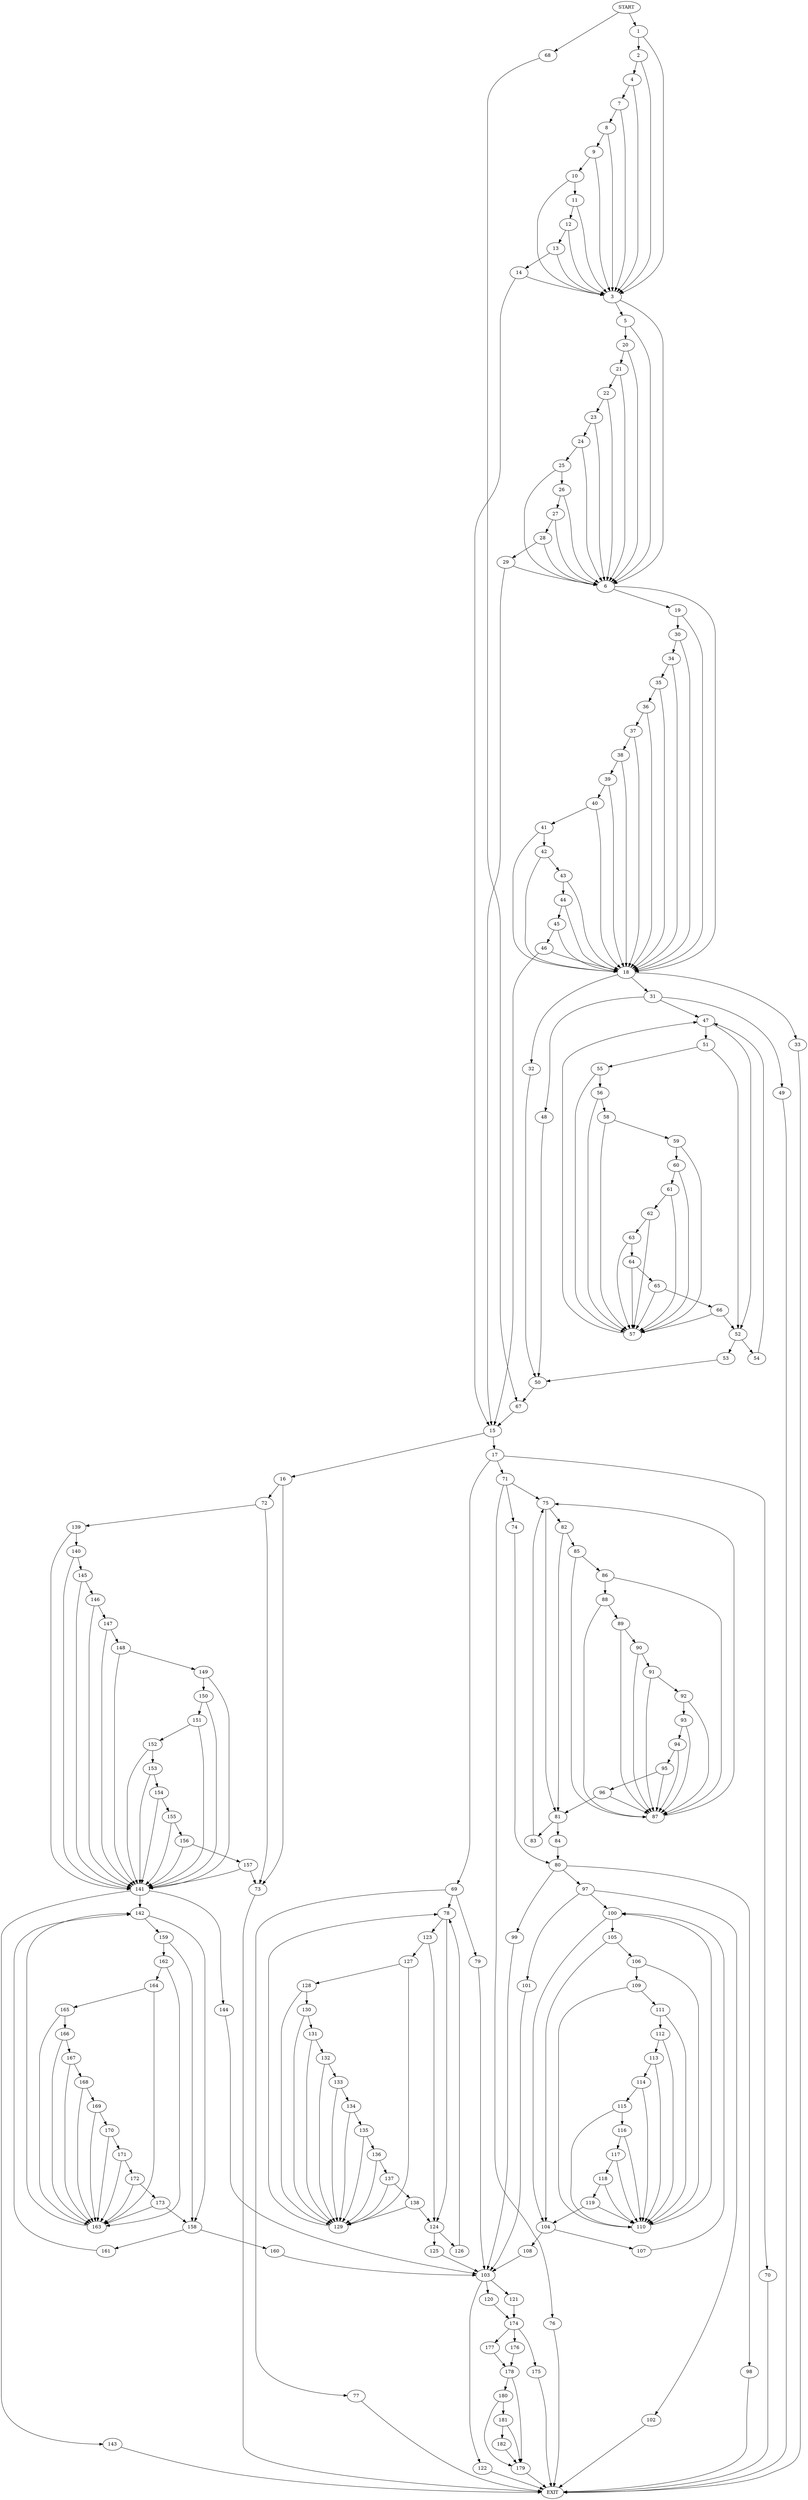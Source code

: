 digraph {
0 [label="START"];
1;
2;
3;
4;
5;
6;
7;
8;
9;
10;
11;
12;
13;
14;
15;
16;
17;
18;
19;
20;
21;
22;
23;
24;
25;
26;
27;
28;
29;
30;
31;
32;
33;
34;
35;
36;
37;
38;
39;
40;
41;
42;
43;
44;
45;
46;
47;
48;
49;
50;
51;
52;
53;
54;
55;
56;
57;
58;
59;
60;
61;
62;
63;
64;
65;
66;
67;
68;
69;
70;
71;
72;
73;
74;
75;
76;
77;
78;
79;
80;
81;
82;
83;
84;
85;
86;
87;
88;
89;
90;
91;
92;
93;
94;
95;
96;
97;
98;
99;
100;
101;
102;
103;
104;
105;
106;
107;
108;
109;
110;
111;
112;
113;
114;
115;
116;
117;
118;
119;
120;
121;
122;
123;
124;
125;
126;
127;
128;
129;
130;
131;
132;
133;
134;
135;
136;
137;
138;
139;
140;
141;
142;
143;
144;
145;
146;
147;
148;
149;
150;
151;
152;
153;
154;
155;
156;
157;
158;
159;
160;
161;
162;
163;
164;
165;
166;
167;
168;
169;
170;
171;
172;
173;
174;
175;
176;
177;
178;
179;
180;
181;
182;
183 [label="EXIT"];
0 -> 1;
1 -> 2;
1 -> 3;
2 -> 4;
2 -> 3;
3 -> 5;
3 -> 6;
4 -> 7;
4 -> 3;
7 -> 8;
7 -> 3;
8 -> 9;
8 -> 3;
9 -> 10;
9 -> 3;
10 -> 11;
10 -> 3;
11 -> 12;
11 -> 3;
12 -> 13;
12 -> 3;
13 -> 14;
13 -> 3;
14 -> 15;
14 -> 3;
15 -> 16;
15 -> 17;
6 -> 18;
6 -> 19;
5 -> 6;
5 -> 20;
20 -> 6;
20 -> 21;
21 -> 6;
21 -> 22;
22 -> 6;
22 -> 23;
23 -> 6;
23 -> 24;
24 -> 6;
24 -> 25;
25 -> 6;
25 -> 26;
26 -> 6;
26 -> 27;
27 -> 28;
27 -> 6;
28 -> 6;
28 -> 29;
29 -> 15;
29 -> 6;
19 -> 30;
19 -> 18;
18 -> 31;
18 -> 32;
18 -> 33;
30 -> 34;
30 -> 18;
34 -> 35;
34 -> 18;
35 -> 18;
35 -> 36;
36 -> 18;
36 -> 37;
37 -> 18;
37 -> 38;
38 -> 39;
38 -> 18;
39 -> 18;
39 -> 40;
40 -> 41;
40 -> 18;
41 -> 42;
41 -> 18;
42 -> 18;
42 -> 43;
43 -> 18;
43 -> 44;
44 -> 18;
44 -> 45;
45 -> 18;
45 -> 46;
46 -> 15;
46 -> 18;
33 -> 183;
31 -> 47;
31 -> 48;
31 -> 49;
32 -> 50;
47 -> 51;
47 -> 52;
48 -> 50;
49 -> 183;
52 -> 53;
52 -> 54;
51 -> 55;
51 -> 52;
55 -> 56;
55 -> 57;
56 -> 58;
56 -> 57;
57 -> 47;
58 -> 57;
58 -> 59;
59 -> 57;
59 -> 60;
60 -> 61;
60 -> 57;
61 -> 62;
61 -> 57;
62 -> 63;
62 -> 57;
63 -> 64;
63 -> 57;
64 -> 65;
64 -> 57;
65 -> 66;
65 -> 57;
66 -> 52;
66 -> 57;
54 -> 47;
53 -> 50;
50 -> 67;
67 -> 15;
0 -> 68;
68 -> 67;
17 -> 69;
17 -> 70;
17 -> 71;
16 -> 72;
16 -> 73;
70 -> 183;
71 -> 74;
71 -> 75;
71 -> 76;
69 -> 77;
69 -> 78;
69 -> 79;
74 -> 80;
76 -> 183;
75 -> 81;
75 -> 82;
81 -> 83;
81 -> 84;
82 -> 81;
82 -> 85;
85 -> 86;
85 -> 87;
86 -> 88;
86 -> 87;
87 -> 75;
88 -> 87;
88 -> 89;
89 -> 90;
89 -> 87;
90 -> 87;
90 -> 91;
91 -> 92;
91 -> 87;
92 -> 93;
92 -> 87;
93 -> 94;
93 -> 87;
94 -> 95;
94 -> 87;
95 -> 96;
95 -> 87;
96 -> 81;
96 -> 87;
84 -> 80;
83 -> 75;
80 -> 97;
80 -> 98;
80 -> 99;
97 -> 100;
97 -> 101;
97 -> 102;
99 -> 103;
98 -> 183;
100 -> 104;
100 -> 105;
102 -> 183;
101 -> 103;
105 -> 104;
105 -> 106;
104 -> 107;
104 -> 108;
106 -> 109;
106 -> 110;
110 -> 100;
109 -> 111;
109 -> 110;
111 -> 112;
111 -> 110;
112 -> 110;
112 -> 113;
113 -> 114;
113 -> 110;
114 -> 110;
114 -> 115;
115 -> 116;
115 -> 110;
116 -> 110;
116 -> 117;
117 -> 118;
117 -> 110;
118 -> 110;
118 -> 119;
119 -> 104;
119 -> 110;
108 -> 103;
107 -> 100;
103 -> 120;
103 -> 121;
103 -> 122;
79 -> 103;
78 -> 123;
78 -> 124;
77 -> 183;
124 -> 125;
124 -> 126;
123 -> 127;
123 -> 124;
127 -> 128;
127 -> 129;
128 -> 129;
128 -> 130;
129 -> 78;
130 -> 129;
130 -> 131;
131 -> 132;
131 -> 129;
132 -> 133;
132 -> 129;
133 -> 134;
133 -> 129;
134 -> 129;
134 -> 135;
135 -> 136;
135 -> 129;
136 -> 137;
136 -> 129;
137 -> 129;
137 -> 138;
138 -> 124;
138 -> 129;
126 -> 78;
125 -> 103;
73 -> 183;
72 -> 139;
72 -> 73;
139 -> 140;
139 -> 141;
141 -> 142;
141 -> 143;
141 -> 144;
140 -> 141;
140 -> 145;
145 -> 146;
145 -> 141;
146 -> 141;
146 -> 147;
147 -> 148;
147 -> 141;
148 -> 141;
148 -> 149;
149 -> 150;
149 -> 141;
150 -> 141;
150 -> 151;
151 -> 141;
151 -> 152;
152 -> 153;
152 -> 141;
153 -> 141;
153 -> 154;
154 -> 155;
154 -> 141;
155 -> 141;
155 -> 156;
156 -> 141;
156 -> 157;
157 -> 141;
157 -> 73;
142 -> 158;
142 -> 159;
144 -> 103;
143 -> 183;
158 -> 160;
158 -> 161;
159 -> 162;
159 -> 158;
162 -> 163;
162 -> 164;
163 -> 142;
164 -> 165;
164 -> 163;
165 -> 166;
165 -> 163;
166 -> 167;
166 -> 163;
167 -> 163;
167 -> 168;
168 -> 163;
168 -> 169;
169 -> 163;
169 -> 170;
170 -> 171;
170 -> 163;
171 -> 172;
171 -> 163;
172 -> 163;
172 -> 173;
173 -> 158;
173 -> 163;
160 -> 103;
161 -> 142;
122 -> 183;
120 -> 174;
121 -> 174;
174 -> 175;
174 -> 176;
174 -> 177;
176 -> 178;
175 -> 183;
177 -> 178;
178 -> 179;
178 -> 180;
180 -> 179;
180 -> 181;
179 -> 183;
181 -> 182;
181 -> 179;
182 -> 179;
}
